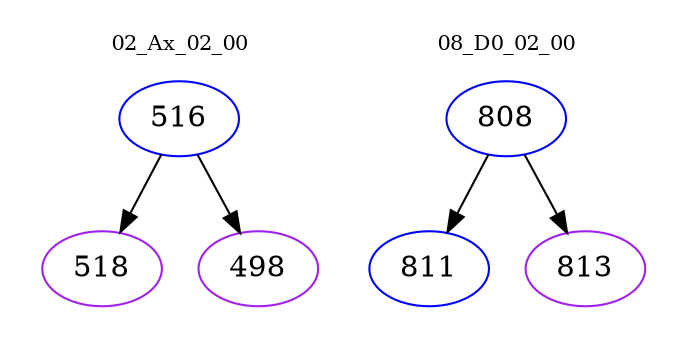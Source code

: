 digraph{
subgraph cluster_0 {
color = white
label = "02_Ax_02_00";
fontsize=10;
T0_516 [label="516", color="blue"]
T0_516 -> T0_518 [color="black"]
T0_518 [label="518", color="purple"]
T0_516 -> T0_498 [color="black"]
T0_498 [label="498", color="purple"]
}
subgraph cluster_1 {
color = white
label = "08_D0_02_00";
fontsize=10;
T1_808 [label="808", color="blue"]
T1_808 -> T1_811 [color="black"]
T1_811 [label="811", color="blue"]
T1_808 -> T1_813 [color="black"]
T1_813 [label="813", color="purple"]
}
}
